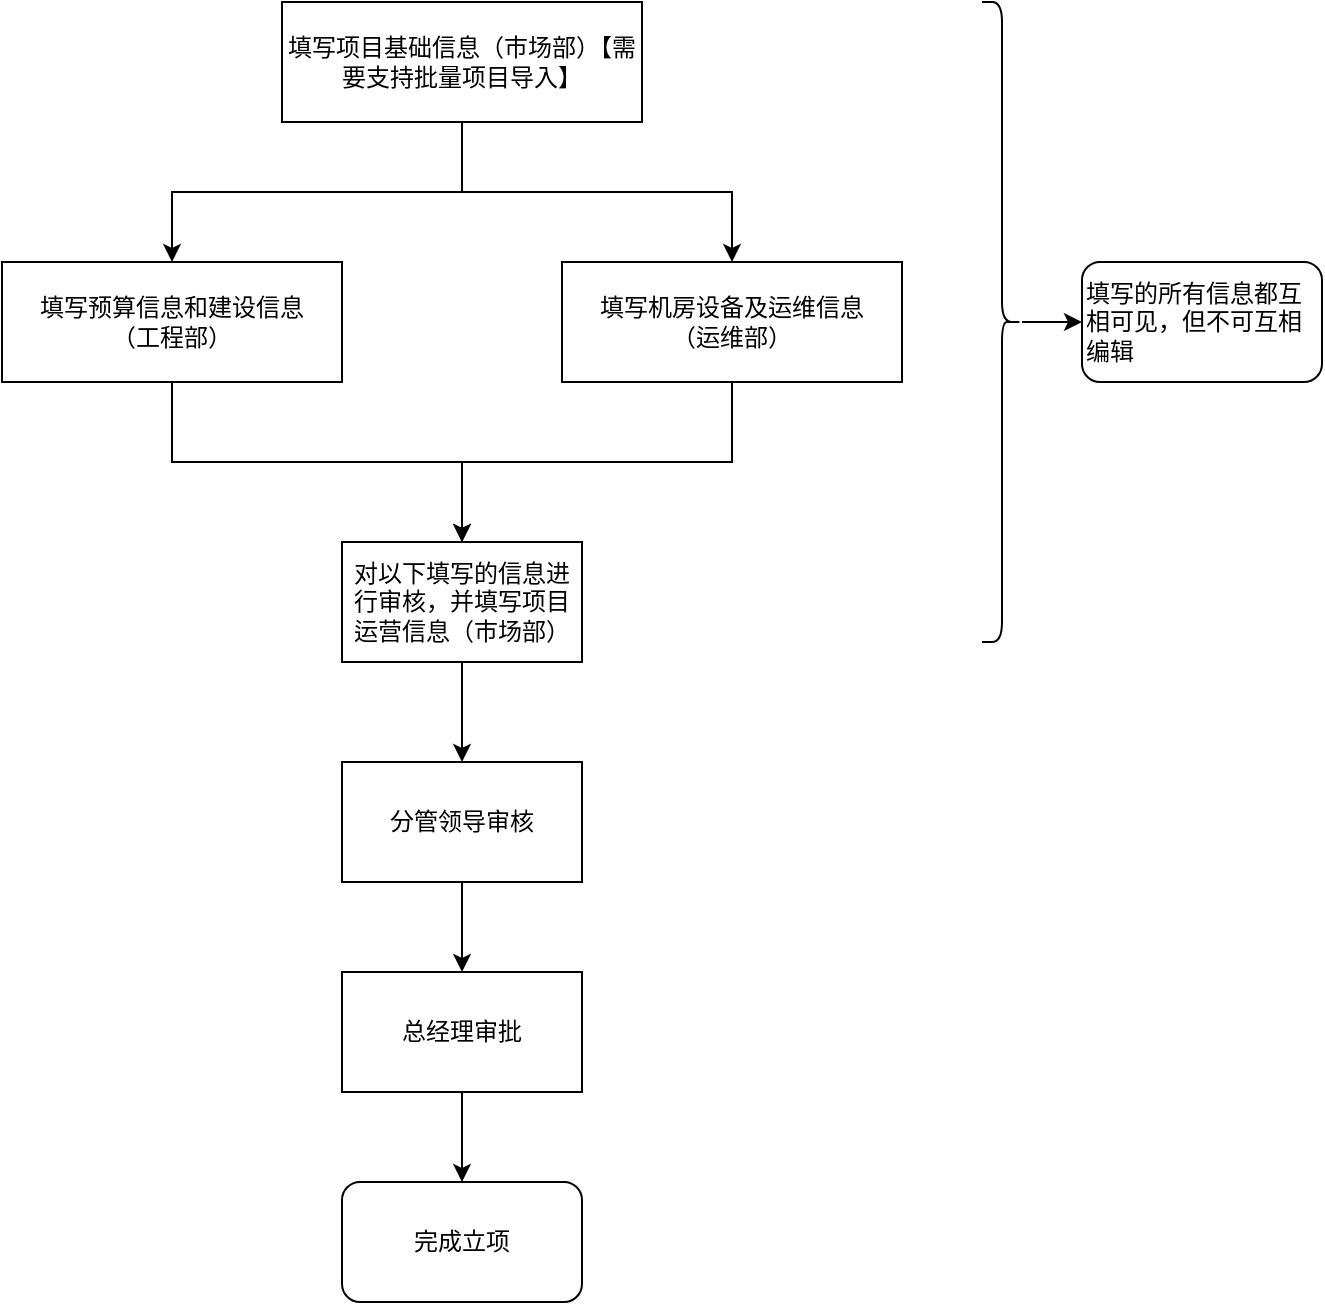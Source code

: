 <mxfile version="21.6.6" type="github">
  <diagram name="第 1 页" id="nlEEVLn6xtF4sZ3uUOPl">
    <mxGraphModel dx="1194" dy="639" grid="1" gridSize="10" guides="1" tooltips="1" connect="1" arrows="1" fold="1" page="1" pageScale="1" pageWidth="827" pageHeight="1169" math="0" shadow="0">
      <root>
        <mxCell id="0" />
        <mxCell id="1" parent="0" />
        <mxCell id="iy5B-ksnF3wtMXwRuHSw-5" style="edgeStyle=orthogonalEdgeStyle;rounded=0;orthogonalLoop=1;jettySize=auto;html=1;exitX=0.5;exitY=1;exitDx=0;exitDy=0;entryX=0.5;entryY=0;entryDx=0;entryDy=0;" parent="1" source="iy5B-ksnF3wtMXwRuHSw-2" target="iy5B-ksnF3wtMXwRuHSw-3" edge="1">
          <mxGeometry relative="1" as="geometry" />
        </mxCell>
        <mxCell id="iy5B-ksnF3wtMXwRuHSw-6" style="edgeStyle=orthogonalEdgeStyle;rounded=0;orthogonalLoop=1;jettySize=auto;html=1;exitX=0.5;exitY=1;exitDx=0;exitDy=0;" parent="1" source="iy5B-ksnF3wtMXwRuHSw-2" target="iy5B-ksnF3wtMXwRuHSw-4" edge="1">
          <mxGeometry relative="1" as="geometry" />
        </mxCell>
        <mxCell id="iy5B-ksnF3wtMXwRuHSw-2" value="填写项目基础信息（市场部）【需要支持批量项目导入】" style="rounded=0;whiteSpace=wrap;html=1;" parent="1" vertex="1">
          <mxGeometry x="280" y="100" width="180" height="60" as="geometry" />
        </mxCell>
        <mxCell id="iy5B-ksnF3wtMXwRuHSw-8" style="edgeStyle=orthogonalEdgeStyle;rounded=0;orthogonalLoop=1;jettySize=auto;html=1;entryX=0.5;entryY=0;entryDx=0;entryDy=0;" parent="1" source="iy5B-ksnF3wtMXwRuHSw-3" target="iy5B-ksnF3wtMXwRuHSw-7" edge="1">
          <mxGeometry relative="1" as="geometry" />
        </mxCell>
        <mxCell id="iy5B-ksnF3wtMXwRuHSw-3" value="填写预算信息和建设信息&lt;br&gt;（工程部）" style="rounded=0;whiteSpace=wrap;html=1;" parent="1" vertex="1">
          <mxGeometry x="140" y="230" width="170" height="60" as="geometry" />
        </mxCell>
        <mxCell id="iy5B-ksnF3wtMXwRuHSw-9" style="edgeStyle=orthogonalEdgeStyle;rounded=0;orthogonalLoop=1;jettySize=auto;html=1;" parent="1" source="iy5B-ksnF3wtMXwRuHSw-4" target="iy5B-ksnF3wtMXwRuHSw-7" edge="1">
          <mxGeometry relative="1" as="geometry" />
        </mxCell>
        <mxCell id="iy5B-ksnF3wtMXwRuHSw-4" value="填写机房设备及运维信息&lt;br&gt;（运维部）" style="rounded=0;whiteSpace=wrap;html=1;" parent="1" vertex="1">
          <mxGeometry x="420" y="230" width="170" height="60" as="geometry" />
        </mxCell>
        <mxCell id="iy5B-ksnF3wtMXwRuHSw-16" value="" style="edgeStyle=orthogonalEdgeStyle;rounded=0;orthogonalLoop=1;jettySize=auto;html=1;" parent="1" source="iy5B-ksnF3wtMXwRuHSw-7" target="iy5B-ksnF3wtMXwRuHSw-14" edge="1">
          <mxGeometry relative="1" as="geometry" />
        </mxCell>
        <mxCell id="iy5B-ksnF3wtMXwRuHSw-7" value="对以下填写的信息进行审核，并填写项目运营信息（市场部）" style="rounded=0;whiteSpace=wrap;html=1;" parent="1" vertex="1">
          <mxGeometry x="310" y="370" width="120" height="60" as="geometry" />
        </mxCell>
        <mxCell id="iy5B-ksnF3wtMXwRuHSw-12" value="" style="edgeStyle=orthogonalEdgeStyle;rounded=0;orthogonalLoop=1;jettySize=auto;html=1;" parent="1" source="iy5B-ksnF3wtMXwRuHSw-10" target="iy5B-ksnF3wtMXwRuHSw-11" edge="1">
          <mxGeometry relative="1" as="geometry" />
        </mxCell>
        <mxCell id="iy5B-ksnF3wtMXwRuHSw-10" value="" style="shape=curlyBracket;whiteSpace=wrap;html=1;rounded=1;flipH=1;labelPosition=right;verticalLabelPosition=middle;align=left;verticalAlign=middle;" parent="1" vertex="1">
          <mxGeometry x="630" y="100" width="20" height="320" as="geometry" />
        </mxCell>
        <mxCell id="iy5B-ksnF3wtMXwRuHSw-11" value="填写的所有信息都互相可见，但不可互相编辑" style="whiteSpace=wrap;html=1;align=left;rounded=1;" parent="1" vertex="1">
          <mxGeometry x="680" y="230" width="120" height="60" as="geometry" />
        </mxCell>
        <mxCell id="iy5B-ksnF3wtMXwRuHSw-17" value="" style="edgeStyle=orthogonalEdgeStyle;rounded=0;orthogonalLoop=1;jettySize=auto;html=1;" parent="1" source="iy5B-ksnF3wtMXwRuHSw-14" target="iy5B-ksnF3wtMXwRuHSw-15" edge="1">
          <mxGeometry relative="1" as="geometry" />
        </mxCell>
        <mxCell id="iy5B-ksnF3wtMXwRuHSw-14" value="分管领导审核" style="rounded=0;whiteSpace=wrap;html=1;" parent="1" vertex="1">
          <mxGeometry x="310" y="480" width="120" height="60" as="geometry" />
        </mxCell>
        <mxCell id="iy5B-ksnF3wtMXwRuHSw-19" value="" style="edgeStyle=orthogonalEdgeStyle;rounded=0;orthogonalLoop=1;jettySize=auto;html=1;" parent="1" source="iy5B-ksnF3wtMXwRuHSw-15" target="iy5B-ksnF3wtMXwRuHSw-18" edge="1">
          <mxGeometry relative="1" as="geometry" />
        </mxCell>
        <mxCell id="iy5B-ksnF3wtMXwRuHSw-15" value="总经理审批" style="rounded=0;whiteSpace=wrap;html=1;" parent="1" vertex="1">
          <mxGeometry x="310" y="585" width="120" height="60" as="geometry" />
        </mxCell>
        <mxCell id="iy5B-ksnF3wtMXwRuHSw-18" value="完成立项" style="rounded=1;whiteSpace=wrap;html=1;" parent="1" vertex="1">
          <mxGeometry x="310" y="690" width="120" height="60" as="geometry" />
        </mxCell>
      </root>
    </mxGraphModel>
  </diagram>
</mxfile>
